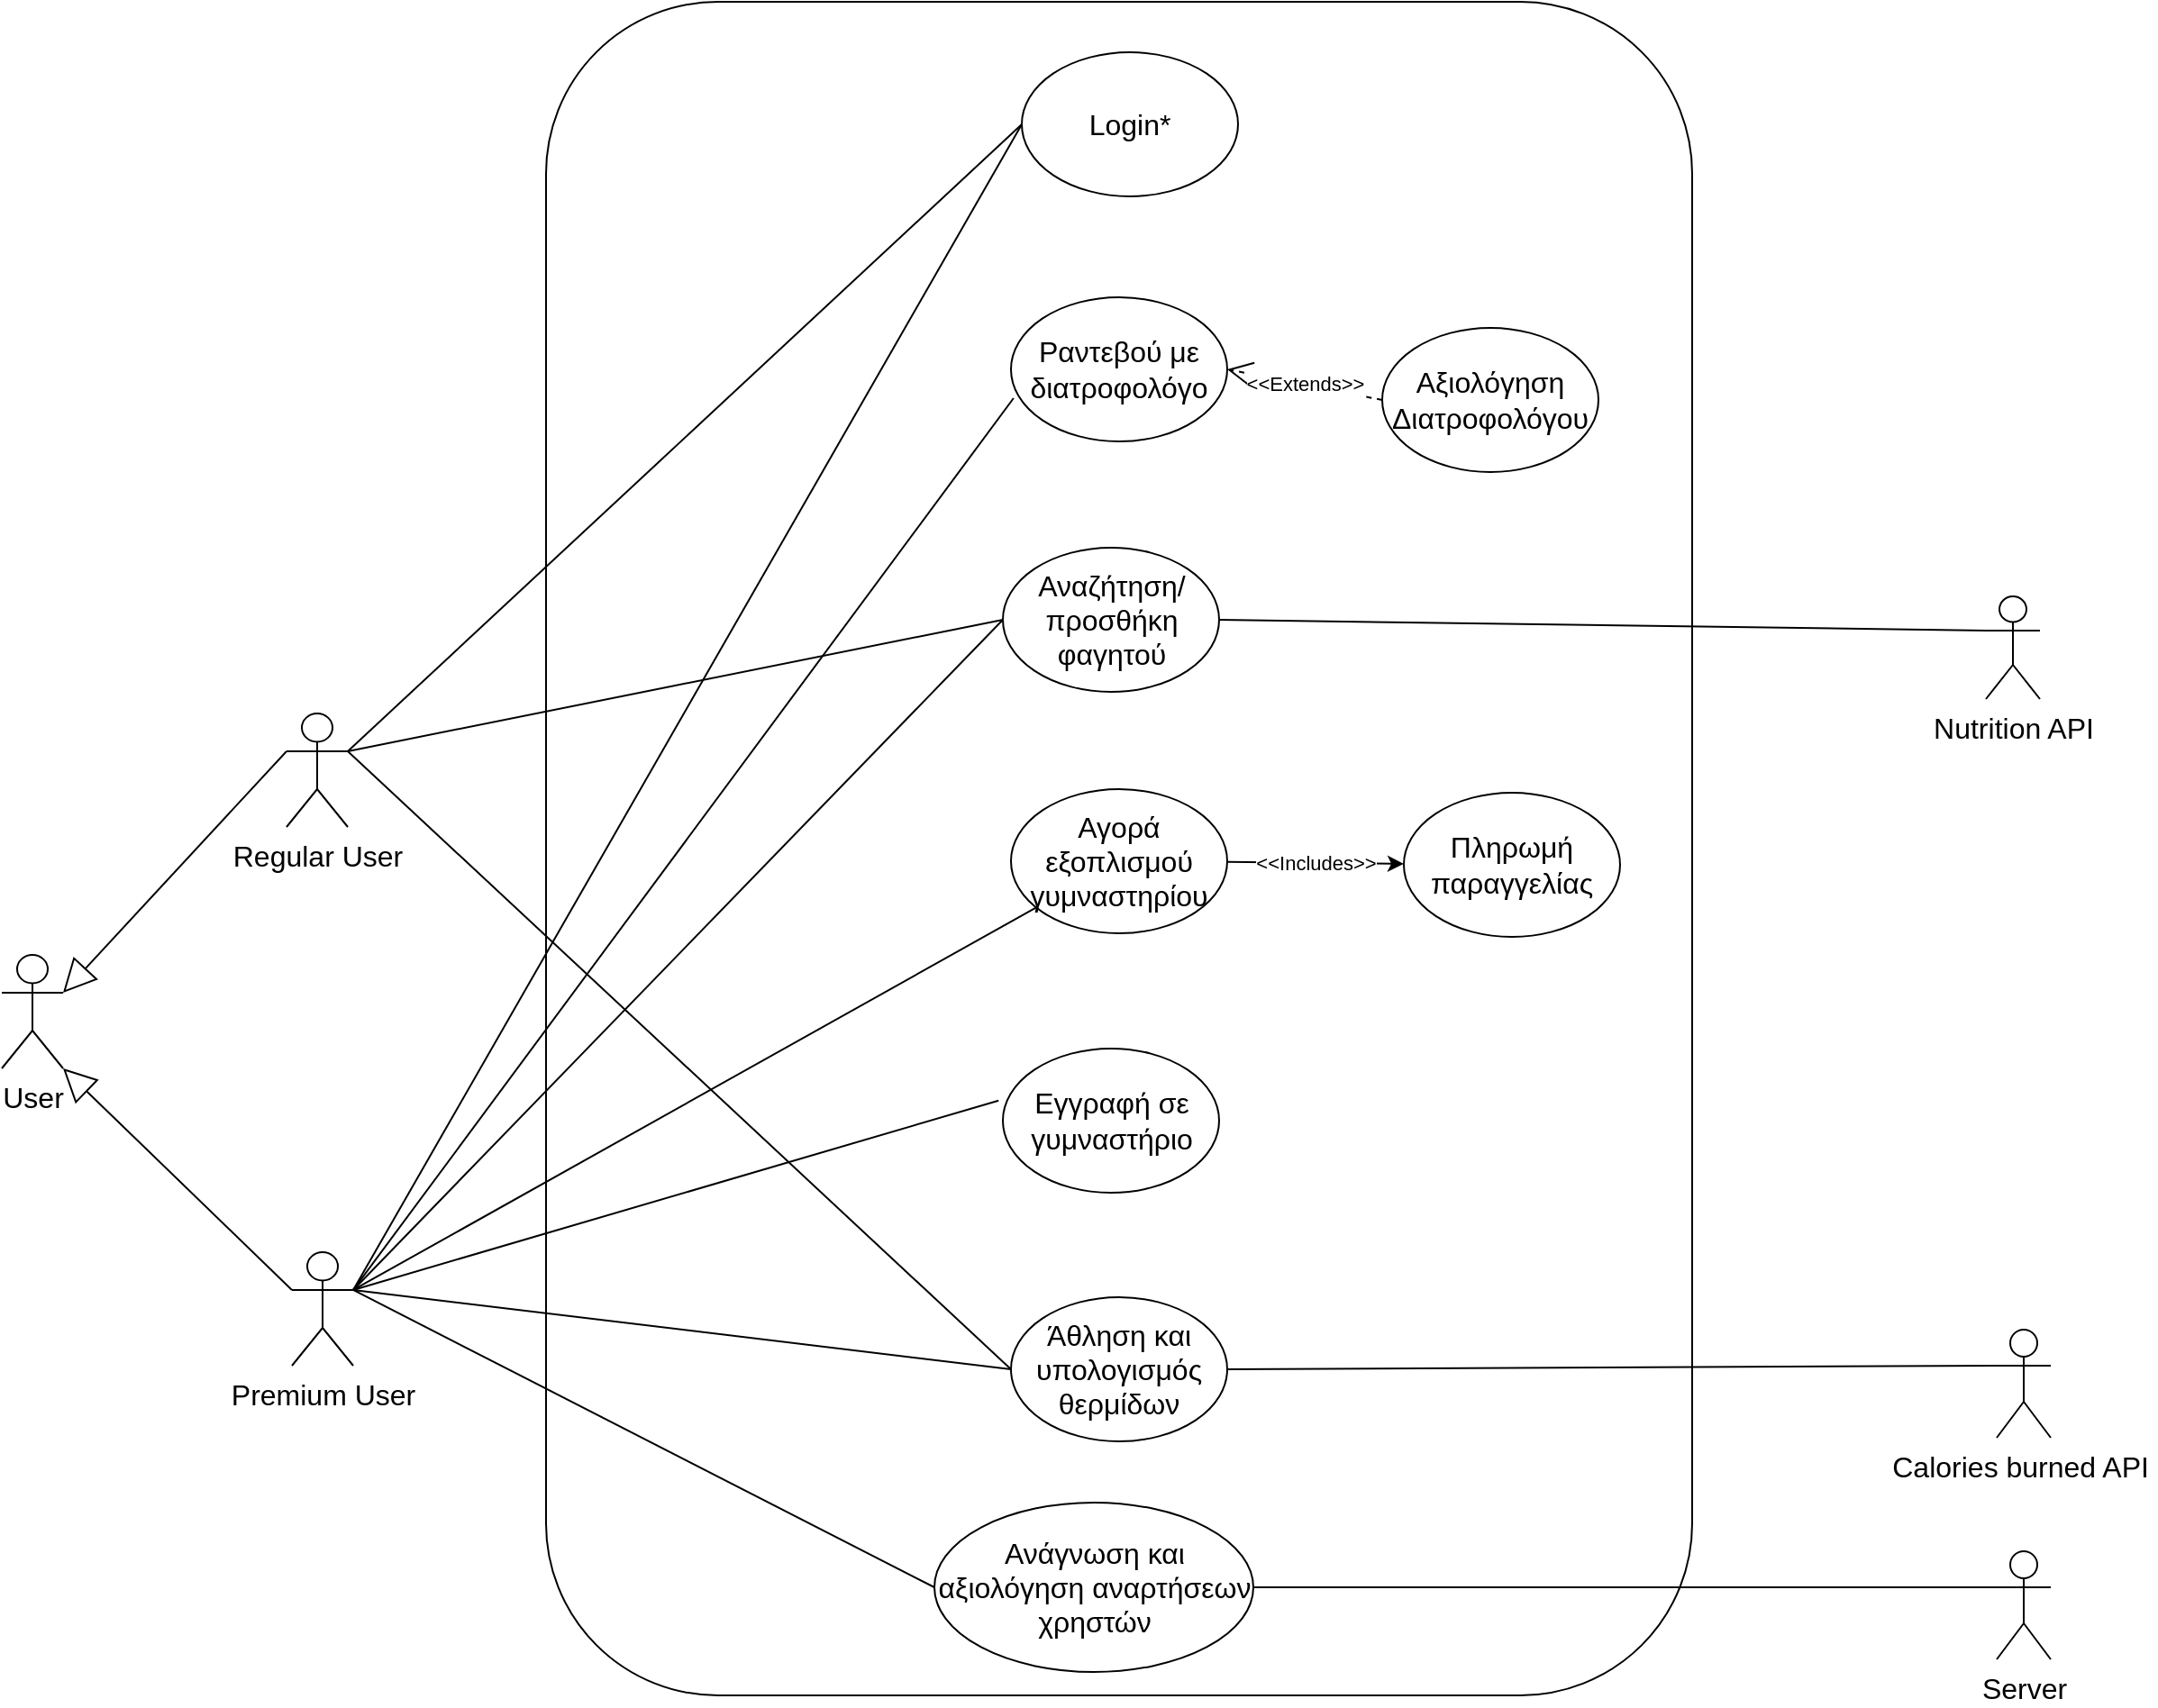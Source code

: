 <mxfile version="21.2.1" type="device">
  <diagram name="Σελίδα-1" id="OfP7a7ZooAeGWkXanjMZ">
    <mxGraphModel dx="2414" dy="1765" grid="0" gridSize="10" guides="1" tooltips="1" connect="1" arrows="1" fold="1" page="0" pageScale="1" pageWidth="827" pageHeight="1169" math="0" shadow="0">
      <root>
        <mxCell id="0" />
        <mxCell id="1" parent="0" />
        <mxCell id="Mqa3GtZOjsVlk9VuYsRe-48" value="" style="rounded=1;whiteSpace=wrap;html=1;" parent="1" vertex="1">
          <mxGeometry x="-355" y="-694" width="636" height="940" as="geometry" />
        </mxCell>
        <mxCell id="94BYPXPd6jrjr-9up-0Z-2" value="Login*" style="ellipse;whiteSpace=wrap;html=1;fontSize=16;" parent="1" vertex="1">
          <mxGeometry x="-91" y="-666" width="120" height="80" as="geometry" />
        </mxCell>
        <mxCell id="94BYPXPd6jrjr-9up-0Z-3" value="Ραντεβού με διατροφολόγο" style="ellipse;whiteSpace=wrap;html=1;fontSize=16;" parent="1" vertex="1">
          <mxGeometry x="-97" y="-530" width="120" height="80" as="geometry" />
        </mxCell>
        <mxCell id="94BYPXPd6jrjr-9up-0Z-4" value="User" style="shape=umlActor;verticalLabelPosition=bottom;verticalAlign=top;html=1;outlineConnect=0;fontSize=16;" parent="1" vertex="1">
          <mxGeometry x="-657" y="-165" width="34" height="63" as="geometry" />
        </mxCell>
        <mxCell id="94BYPXPd6jrjr-9up-0Z-6" value="Εγγραφή σε γυμναστήριο" style="ellipse;whiteSpace=wrap;html=1;fontSize=16;" parent="1" vertex="1">
          <mxGeometry x="-101.5" y="-113" width="120" height="80" as="geometry" />
        </mxCell>
        <mxCell id="94BYPXPd6jrjr-9up-0Z-7" value="&lt;p class=&quot;MsoNormal&quot;&gt;Άθληση και υπολογισμός θερμίδων&lt;/p&gt;" style="ellipse;whiteSpace=wrap;html=1;fontSize=16;" parent="1" vertex="1">
          <mxGeometry x="-97" y="25" width="120" height="80" as="geometry" />
        </mxCell>
        <mxCell id="Mqa3GtZOjsVlk9VuYsRe-18" value="&amp;lt;&amp;lt;Includes&amp;gt;&amp;gt;" style="rounded=0;orthogonalLoop=1;jettySize=auto;html=1;" parent="1" source="94BYPXPd6jrjr-9up-0Z-8" target="JfX5F6fXUjC-5QbJWDw3-3" edge="1">
          <mxGeometry relative="1" as="geometry" />
        </mxCell>
        <mxCell id="94BYPXPd6jrjr-9up-0Z-8" value="Αγορά εξοπλισμού γυμναστηρίου" style="ellipse;whiteSpace=wrap;html=1;fontSize=16;" parent="1" vertex="1">
          <mxGeometry x="-97" y="-257" width="120" height="80" as="geometry" />
        </mxCell>
        <mxCell id="94BYPXPd6jrjr-9up-0Z-9" value="Αναζήτηση/ προσθήκη φαγητού" style="ellipse;whiteSpace=wrap;html=1;fontSize=16;" parent="1" vertex="1">
          <mxGeometry x="-101.5" y="-391" width="120" height="80" as="geometry" />
        </mxCell>
        <mxCell id="94BYPXPd6jrjr-9up-0Z-10" value="&lt;p class=&quot;MsoNormal&quot;&gt;&lt;span style=&quot;mso-ignore:vglayout;position:relative;z-index:-1895819776&quot;&gt;&lt;/span&gt;&lt;span style=&quot;font-size:&lt;br/&gt;14.0pt;mso-bidi-font-size:10.0pt;font-family:&amp;quot;Arial&amp;quot;,sans-serif;mso-fareast-font-family:&lt;br/&gt;Arial&quot;&gt;Αξιολόγηση Διατροφολόγου&lt;/span&gt;&lt;/p&gt;" style="ellipse;whiteSpace=wrap;html=1;fontSize=16;" parent="1" vertex="1">
          <mxGeometry x="109" y="-513" width="120" height="80" as="geometry" />
        </mxCell>
        <mxCell id="94BYPXPd6jrjr-9up-0Z-25" style="edgeStyle=none;curved=1;rounded=0;orthogonalLoop=1;jettySize=auto;html=1;exitX=1;exitY=0;exitDx=0;exitDy=0;fontSize=12;startSize=8;endSize=8;" parent="1" edge="1">
          <mxGeometry relative="1" as="geometry">
            <mxPoint x="4.426" y="-530.284" as="sourcePoint" />
            <mxPoint x="4.426" y="-530.284" as="targetPoint" />
          </mxGeometry>
        </mxCell>
        <mxCell id="94BYPXPd6jrjr-9up-0Z-30" value="&lt;p class=&quot;MsoNormal&quot;&gt;Ανάγνωση και αξιολόγηση αναρτήσεων χρηστών&lt;/p&gt;" style="ellipse;whiteSpace=wrap;html=1;fontSize=16;" parent="1" vertex="1">
          <mxGeometry x="-139.5" y="139" width="177" height="94" as="geometry" />
        </mxCell>
        <mxCell id="JfX5F6fXUjC-5QbJWDw3-1" value="&lt;font style=&quot;font-size: 16px;&quot;&gt;Nutrition API&lt;/font&gt;" style="shape=umlActor;verticalLabelPosition=bottom;verticalAlign=top;html=1;outlineConnect=0;fontSize=14;" parent="1" vertex="1">
          <mxGeometry x="444" y="-364" width="30" height="57" as="geometry" />
        </mxCell>
        <mxCell id="JfX5F6fXUjC-5QbJWDw3-2" value="&lt;font style=&quot;font-size: 16px;&quot;&gt;Calories burned API&amp;nbsp;&lt;/font&gt;" style="shape=umlActor;verticalLabelPosition=bottom;verticalAlign=top;html=1;outlineConnect=0;" parent="1" vertex="1">
          <mxGeometry x="450" y="43" width="30" height="60" as="geometry" />
        </mxCell>
        <mxCell id="JfX5F6fXUjC-5QbJWDw3-3" value="&lt;span style=&quot;font-size: 16px; text-align: justify; background-color: initial;&quot;&gt;Πληρωμή&lt;br&gt;&lt;/span&gt;&lt;span style=&quot;font-size: 16px; text-align: justify; background-color: initial;&quot;&gt;παραγγελίας&lt;/span&gt;&lt;span style=&quot;font-size: 16px; text-align: justify; background-color: initial;&quot;&gt;&lt;br&gt;&lt;/span&gt;" style="ellipse;whiteSpace=wrap;html=1;" parent="1" vertex="1">
          <mxGeometry x="121" y="-255" width="120" height="80" as="geometry" />
        </mxCell>
        <mxCell id="vvCbteWZk8zb05onyKIn-2" value="&lt;font style=&quot;font-size: 16px;&quot;&gt;Server&lt;/font&gt;" style="shape=umlActor;verticalLabelPosition=bottom;verticalAlign=top;html=1;outlineConnect=0;fontSize=12;" parent="1" vertex="1">
          <mxGeometry x="450" y="166" width="30" height="60" as="geometry" />
        </mxCell>
        <mxCell id="Mqa3GtZOjsVlk9VuYsRe-2" value="" style="endArrow=none;html=1;rounded=0;entryX=0;entryY=0.5;entryDx=0;entryDy=0;exitX=1;exitY=0.333;exitDx=0;exitDy=0;exitPerimeter=0;" parent="1" source="xxbxGSkYf3V7qgsBt1HU-1" target="94BYPXPd6jrjr-9up-0Z-2" edge="1">
          <mxGeometry width="50" height="50" relative="1" as="geometry">
            <mxPoint x="-394" y="-274" as="sourcePoint" />
            <mxPoint x="-355" y="-170" as="targetPoint" />
          </mxGeometry>
        </mxCell>
        <mxCell id="Mqa3GtZOjsVlk9VuYsRe-4" value="" style="endArrow=none;html=1;rounded=0;exitX=0;exitY=0.5;exitDx=0;exitDy=0;entryX=1;entryY=0.333;entryDx=0;entryDy=0;entryPerimeter=0;" parent="1" source="94BYPXPd6jrjr-9up-0Z-9" target="xxbxGSkYf3V7qgsBt1HU-1" edge="1">
          <mxGeometry width="50" height="50" relative="1" as="geometry">
            <mxPoint x="-452" y="-22" as="sourcePoint" />
            <mxPoint x="-389" y="-265" as="targetPoint" />
            <Array as="points" />
          </mxGeometry>
        </mxCell>
        <mxCell id="Mqa3GtZOjsVlk9VuYsRe-12" value="" style="endArrow=none;html=1;rounded=0;entryX=1;entryY=0.5;entryDx=0;entryDy=0;exitX=0;exitY=0.333;exitDx=0;exitDy=0;exitPerimeter=0;" parent="1" source="JfX5F6fXUjC-5QbJWDw3-1" target="94BYPXPd6jrjr-9up-0Z-9" edge="1">
          <mxGeometry width="50" height="50" relative="1" as="geometry">
            <mxPoint x="308" y="-265" as="sourcePoint" />
            <mxPoint x="142" y="-260" as="targetPoint" />
          </mxGeometry>
        </mxCell>
        <mxCell id="Mqa3GtZOjsVlk9VuYsRe-13" value="" style="endArrow=none;html=1;rounded=0;entryX=0.012;entryY=0.7;entryDx=0;entryDy=0;entryPerimeter=0;exitX=1;exitY=0.333;exitDx=0;exitDy=0;exitPerimeter=0;" parent="1" source="xxbxGSkYf3V7qgsBt1HU-1" target="94BYPXPd6jrjr-9up-0Z-3" edge="1">
          <mxGeometry width="50" height="50" relative="1" as="geometry">
            <mxPoint x="-389" y="-268" as="sourcePoint" />
            <mxPoint x="89" y="-38" as="targetPoint" />
          </mxGeometry>
        </mxCell>
        <mxCell id="Mqa3GtZOjsVlk9VuYsRe-14" value="&amp;lt;&amp;lt;Extends&amp;gt;&amp;gt;" style="endArrow=open;endSize=12;dashed=1;html=1;rounded=0;entryX=1;entryY=0.5;entryDx=0;entryDy=0;exitX=0;exitY=0.5;exitDx=0;exitDy=0;" parent="1" source="94BYPXPd6jrjr-9up-0Z-10" target="94BYPXPd6jrjr-9up-0Z-3" edge="1">
          <mxGeometry width="160" relative="1" as="geometry">
            <mxPoint x="-105" y="-176" as="sourcePoint" />
            <mxPoint x="55" y="-176" as="targetPoint" />
          </mxGeometry>
        </mxCell>
        <mxCell id="Mqa3GtZOjsVlk9VuYsRe-16" value="" style="endArrow=none;html=1;rounded=0;entryX=1;entryY=0.333;entryDx=0;entryDy=0;entryPerimeter=0;" parent="1" source="94BYPXPd6jrjr-9up-0Z-8" edge="1" target="xxbxGSkYf3V7qgsBt1HU-1">
          <mxGeometry width="50" height="50" relative="1" as="geometry">
            <mxPoint x="39" y="12" as="sourcePoint" />
            <mxPoint x="-451" y="-282" as="targetPoint" />
          </mxGeometry>
        </mxCell>
        <mxCell id="Mqa3GtZOjsVlk9VuYsRe-19" value="" style="endArrow=none;html=1;rounded=0;exitX=-0.02;exitY=0.361;exitDx=0;exitDy=0;exitPerimeter=0;entryX=1;entryY=0.333;entryDx=0;entryDy=0;entryPerimeter=0;" parent="1" source="94BYPXPd6jrjr-9up-0Z-6" edge="1" target="xxbxGSkYf3V7qgsBt1HU-1">
          <mxGeometry width="50" height="50" relative="1" as="geometry">
            <mxPoint x="-12" y="-47" as="sourcePoint" />
            <mxPoint x="-448" y="-283" as="targetPoint" />
          </mxGeometry>
        </mxCell>
        <mxCell id="Mqa3GtZOjsVlk9VuYsRe-21" value="" style="endArrow=none;html=1;rounded=0;exitX=0;exitY=0.5;exitDx=0;exitDy=0;entryX=1;entryY=0.333;entryDx=0;entryDy=0;entryPerimeter=0;" parent="1" source="94BYPXPd6jrjr-9up-0Z-7" target="xxbxGSkYf3V7qgsBt1HU-1" edge="1">
          <mxGeometry width="50" height="50" relative="1" as="geometry">
            <mxPoint x="-12" y="-47" as="sourcePoint" />
            <mxPoint x="-508" y="-216" as="targetPoint" />
          </mxGeometry>
        </mxCell>
        <mxCell id="Mqa3GtZOjsVlk9VuYsRe-25" value="" style="endArrow=none;html=1;rounded=0;exitX=0;exitY=0.333;exitDx=0;exitDy=0;exitPerimeter=0;entryX=1;entryY=0.5;entryDx=0;entryDy=0;" parent="1" source="JfX5F6fXUjC-5QbJWDw3-2" target="94BYPXPd6jrjr-9up-0Z-7" edge="1">
          <mxGeometry width="50" height="50" relative="1" as="geometry">
            <mxPoint x="351" y="79" as="sourcePoint" />
            <mxPoint x="16" y="105" as="targetPoint" />
          </mxGeometry>
        </mxCell>
        <mxCell id="Mqa3GtZOjsVlk9VuYsRe-26" value="" style="endArrow=none;html=1;rounded=0;exitX=0;exitY=0.333;exitDx=0;exitDy=0;exitPerimeter=0;entryX=1;entryY=0.5;entryDx=0;entryDy=0;" parent="1" source="vvCbteWZk8zb05onyKIn-2" target="94BYPXPd6jrjr-9up-0Z-30" edge="1">
          <mxGeometry width="50" height="50" relative="1" as="geometry">
            <mxPoint x="413" y="198" as="sourcePoint" />
            <mxPoint x="78" y="224" as="targetPoint" />
          </mxGeometry>
        </mxCell>
        <mxCell id="Mqa3GtZOjsVlk9VuYsRe-27" value="" style="endArrow=none;html=1;rounded=0;entryX=0;entryY=0.5;entryDx=0;entryDy=0;exitX=1;exitY=0.333;exitDx=0;exitDy=0;exitPerimeter=0;" parent="1" target="94BYPXPd6jrjr-9up-0Z-30" edge="1" source="xxbxGSkYf3V7qgsBt1HU-1">
          <mxGeometry width="50" height="50" relative="1" as="geometry">
            <mxPoint x="-451" y="-282" as="sourcePoint" />
            <mxPoint x="35" y="-219" as="targetPoint" />
          </mxGeometry>
        </mxCell>
        <mxCell id="Mqa3GtZOjsVlk9VuYsRe-31" style="edgeStyle=orthogonalEdgeStyle;rounded=0;orthogonalLoop=1;jettySize=auto;html=1;exitX=0.5;exitY=1;exitDx=0;exitDy=0;" parent="1" source="94BYPXPd6jrjr-9up-0Z-9" target="94BYPXPd6jrjr-9up-0Z-9" edge="1">
          <mxGeometry relative="1" as="geometry" />
        </mxCell>
        <mxCell id="xxbxGSkYf3V7qgsBt1HU-1" value="Premium User" style="shape=umlActor;verticalLabelPosition=bottom;verticalAlign=top;html=1;outlineConnect=0;fontSize=16;" vertex="1" parent="1">
          <mxGeometry x="-496" width="34" height="63" as="geometry" />
        </mxCell>
        <mxCell id="xxbxGSkYf3V7qgsBt1HU-2" value="Regular User" style="shape=umlActor;verticalLabelPosition=bottom;verticalAlign=top;html=1;outlineConnect=0;fontSize=16;" vertex="1" parent="1">
          <mxGeometry x="-499" y="-299" width="34" height="63" as="geometry" />
        </mxCell>
        <mxCell id="xxbxGSkYf3V7qgsBt1HU-11" value="" style="endArrow=none;html=1;rounded=0;entryX=1;entryY=0.333;entryDx=0;entryDy=0;entryPerimeter=0;exitX=0;exitY=0.5;exitDx=0;exitDy=0;" edge="1" parent="1" source="94BYPXPd6jrjr-9up-0Z-2" target="xxbxGSkYf3V7qgsBt1HU-2">
          <mxGeometry width="50" height="50" relative="1" as="geometry">
            <mxPoint x="-16" y="-368" as="sourcePoint" />
            <mxPoint x="34" y="-418" as="targetPoint" />
          </mxGeometry>
        </mxCell>
        <mxCell id="xxbxGSkYf3V7qgsBt1HU-12" value="" style="endArrow=none;html=1;rounded=0;entryX=1;entryY=0.333;entryDx=0;entryDy=0;entryPerimeter=0;exitX=0;exitY=0.5;exitDx=0;exitDy=0;" edge="1" parent="1" source="94BYPXPd6jrjr-9up-0Z-9" target="xxbxGSkYf3V7qgsBt1HU-2">
          <mxGeometry width="50" height="50" relative="1" as="geometry">
            <mxPoint x="-406" y="-241" as="sourcePoint" />
            <mxPoint x="-614" y="-31" as="targetPoint" />
          </mxGeometry>
        </mxCell>
        <mxCell id="xxbxGSkYf3V7qgsBt1HU-13" value="" style="endArrow=none;html=1;rounded=0;entryX=1;entryY=0.333;entryDx=0;entryDy=0;entryPerimeter=0;exitX=0;exitY=0.5;exitDx=0;exitDy=0;" edge="1" parent="1" source="94BYPXPd6jrjr-9up-0Z-7" target="xxbxGSkYf3V7qgsBt1HU-2">
          <mxGeometry width="50" height="50" relative="1" as="geometry">
            <mxPoint x="-407" y="-176" as="sourcePoint" />
            <mxPoint x="-461" y="-342" as="targetPoint" />
          </mxGeometry>
        </mxCell>
        <mxCell id="xxbxGSkYf3V7qgsBt1HU-17" value="" style="endArrow=block;endSize=16;endFill=0;html=1;rounded=0;entryX=1;entryY=0.333;entryDx=0;entryDy=0;entryPerimeter=0;exitX=0;exitY=0.333;exitDx=0;exitDy=0;exitPerimeter=0;" edge="1" parent="1" source="xxbxGSkYf3V7qgsBt1HU-2" target="94BYPXPd6jrjr-9up-0Z-4">
          <mxGeometry x="-0.15" y="-96" width="160" relative="1" as="geometry">
            <mxPoint x="-629" y="-415" as="sourcePoint" />
            <mxPoint x="-469" y="-415" as="targetPoint" />
            <mxPoint as="offset" />
          </mxGeometry>
        </mxCell>
        <mxCell id="xxbxGSkYf3V7qgsBt1HU-18" value="" style="endArrow=block;endSize=16;endFill=0;html=1;rounded=0;entryX=1;entryY=1;entryDx=0;entryDy=0;entryPerimeter=0;exitX=0;exitY=0.333;exitDx=0;exitDy=0;exitPerimeter=0;" edge="1" parent="1" source="xxbxGSkYf3V7qgsBt1HU-1" target="94BYPXPd6jrjr-9up-0Z-4">
          <mxGeometry x="-0.15" y="-96" width="160" relative="1" as="geometry">
            <mxPoint x="-489" y="-268" as="sourcePoint" />
            <mxPoint x="-628" y="-116" as="targetPoint" />
            <mxPoint as="offset" />
          </mxGeometry>
        </mxCell>
      </root>
    </mxGraphModel>
  </diagram>
</mxfile>
